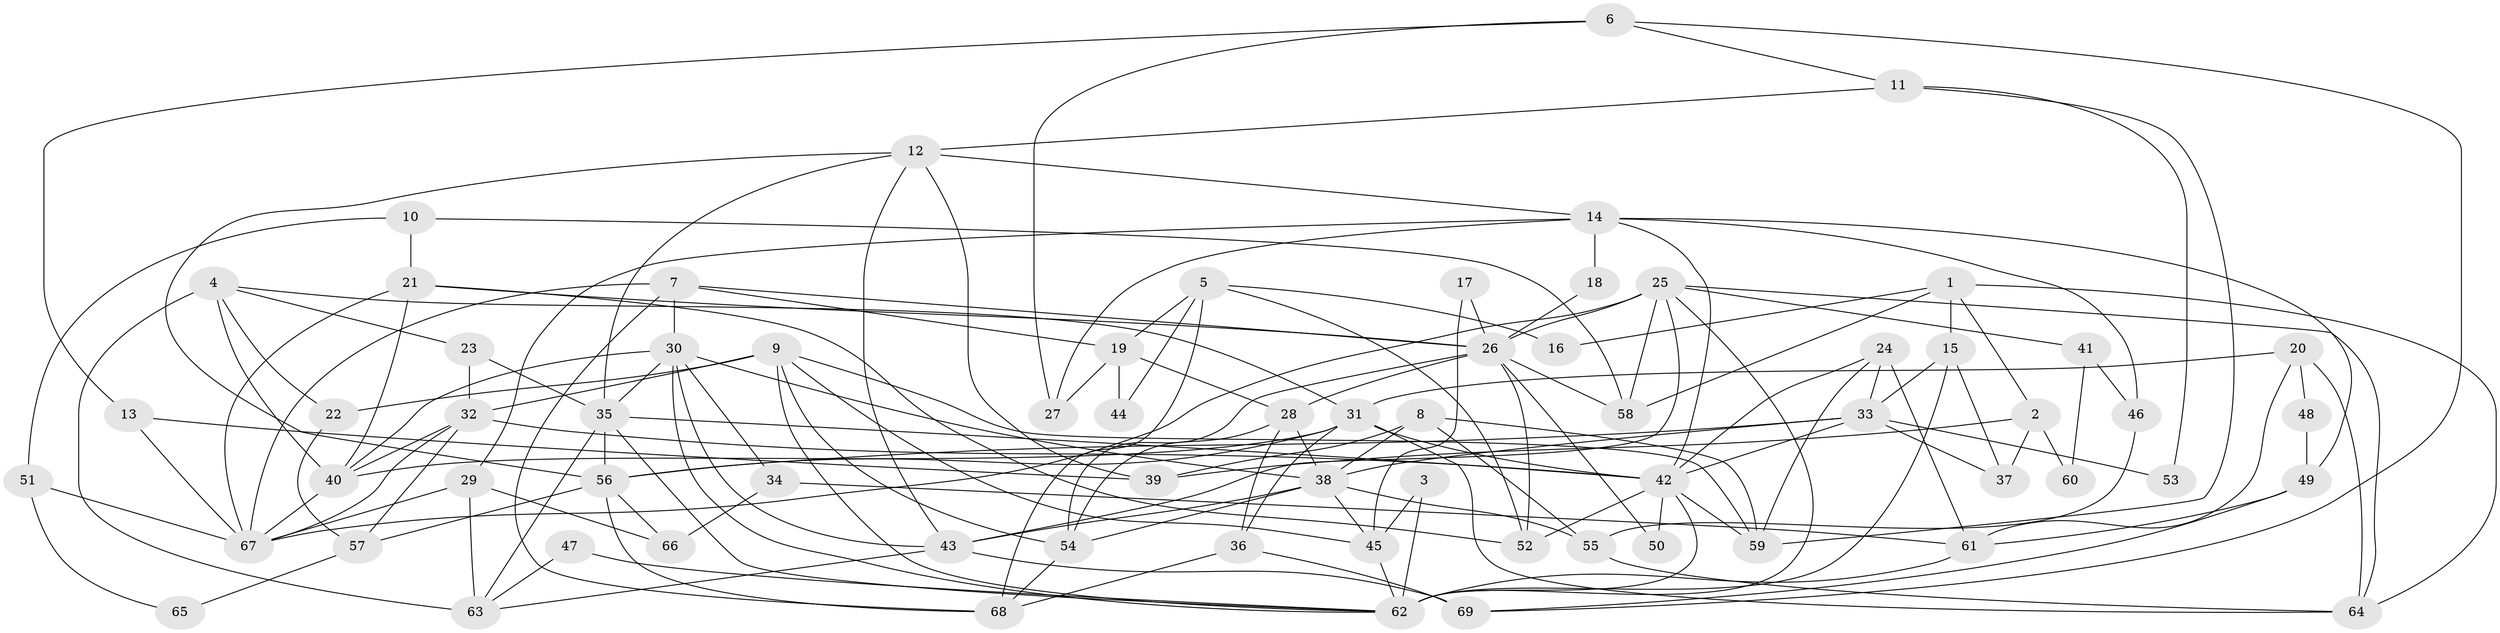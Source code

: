 // original degree distribution, {5: 0.16326530612244897, 7: 0.061224489795918366, 4: 0.21428571428571427, 2: 0.17346938775510204, 6: 0.09183673469387756, 3: 0.2755102040816326, 8: 0.01020408163265306, 9: 0.01020408163265306}
// Generated by graph-tools (version 1.1) at 2025/37/03/04/25 23:37:09]
// undirected, 69 vertices, 157 edges
graph export_dot {
  node [color=gray90,style=filled];
  1;
  2;
  3;
  4;
  5;
  6;
  7;
  8;
  9;
  10;
  11;
  12;
  13;
  14;
  15;
  16;
  17;
  18;
  19;
  20;
  21;
  22;
  23;
  24;
  25;
  26;
  27;
  28;
  29;
  30;
  31;
  32;
  33;
  34;
  35;
  36;
  37;
  38;
  39;
  40;
  41;
  42;
  43;
  44;
  45;
  46;
  47;
  48;
  49;
  50;
  51;
  52;
  53;
  54;
  55;
  56;
  57;
  58;
  59;
  60;
  61;
  62;
  63;
  64;
  65;
  66;
  67;
  68;
  69;
  1 -- 2 [weight=1.0];
  1 -- 15 [weight=1.0];
  1 -- 16 [weight=1.0];
  1 -- 58 [weight=1.0];
  1 -- 64 [weight=1.0];
  2 -- 37 [weight=1.0];
  2 -- 39 [weight=1.0];
  2 -- 60 [weight=1.0];
  3 -- 45 [weight=1.0];
  3 -- 62 [weight=1.0];
  4 -- 22 [weight=2.0];
  4 -- 23 [weight=1.0];
  4 -- 31 [weight=1.0];
  4 -- 40 [weight=1.0];
  4 -- 63 [weight=2.0];
  5 -- 16 [weight=1.0];
  5 -- 19 [weight=1.0];
  5 -- 44 [weight=1.0];
  5 -- 52 [weight=1.0];
  5 -- 68 [weight=2.0];
  6 -- 11 [weight=1.0];
  6 -- 13 [weight=1.0];
  6 -- 27 [weight=1.0];
  6 -- 69 [weight=1.0];
  7 -- 19 [weight=1.0];
  7 -- 26 [weight=1.0];
  7 -- 30 [weight=1.0];
  7 -- 67 [weight=2.0];
  7 -- 68 [weight=1.0];
  8 -- 38 [weight=1.0];
  8 -- 39 [weight=1.0];
  8 -- 55 [weight=1.0];
  8 -- 59 [weight=1.0];
  9 -- 22 [weight=1.0];
  9 -- 32 [weight=1.0];
  9 -- 45 [weight=1.0];
  9 -- 54 [weight=1.0];
  9 -- 59 [weight=1.0];
  9 -- 62 [weight=1.0];
  10 -- 21 [weight=1.0];
  10 -- 51 [weight=1.0];
  10 -- 58 [weight=1.0];
  11 -- 12 [weight=1.0];
  11 -- 53 [weight=1.0];
  11 -- 59 [weight=1.0];
  12 -- 14 [weight=1.0];
  12 -- 35 [weight=1.0];
  12 -- 39 [weight=1.0];
  12 -- 43 [weight=1.0];
  12 -- 56 [weight=1.0];
  13 -- 39 [weight=1.0];
  13 -- 67 [weight=1.0];
  14 -- 18 [weight=1.0];
  14 -- 27 [weight=1.0];
  14 -- 29 [weight=1.0];
  14 -- 42 [weight=1.0];
  14 -- 46 [weight=1.0];
  14 -- 49 [weight=1.0];
  15 -- 33 [weight=1.0];
  15 -- 37 [weight=1.0];
  15 -- 62 [weight=2.0];
  17 -- 26 [weight=1.0];
  17 -- 45 [weight=1.0];
  18 -- 26 [weight=1.0];
  19 -- 27 [weight=1.0];
  19 -- 28 [weight=1.0];
  19 -- 44 [weight=1.0];
  20 -- 31 [weight=1.0];
  20 -- 48 [weight=1.0];
  20 -- 61 [weight=1.0];
  20 -- 64 [weight=1.0];
  21 -- 26 [weight=1.0];
  21 -- 40 [weight=1.0];
  21 -- 52 [weight=1.0];
  21 -- 67 [weight=1.0];
  22 -- 57 [weight=1.0];
  23 -- 32 [weight=1.0];
  23 -- 35 [weight=1.0];
  24 -- 33 [weight=1.0];
  24 -- 42 [weight=1.0];
  24 -- 59 [weight=1.0];
  24 -- 61 [weight=1.0];
  25 -- 26 [weight=1.0];
  25 -- 41 [weight=1.0];
  25 -- 43 [weight=1.0];
  25 -- 58 [weight=1.0];
  25 -- 62 [weight=1.0];
  25 -- 64 [weight=1.0];
  25 -- 67 [weight=1.0];
  26 -- 28 [weight=1.0];
  26 -- 50 [weight=1.0];
  26 -- 52 [weight=1.0];
  26 -- 54 [weight=1.0];
  26 -- 58 [weight=1.0];
  28 -- 36 [weight=1.0];
  28 -- 38 [weight=1.0];
  28 -- 54 [weight=1.0];
  29 -- 63 [weight=1.0];
  29 -- 66 [weight=1.0];
  29 -- 67 [weight=1.0];
  30 -- 34 [weight=1.0];
  30 -- 35 [weight=1.0];
  30 -- 38 [weight=1.0];
  30 -- 40 [weight=1.0];
  30 -- 43 [weight=1.0];
  30 -- 62 [weight=1.0];
  31 -- 36 [weight=1.0];
  31 -- 40 [weight=2.0];
  31 -- 42 [weight=1.0];
  31 -- 56 [weight=1.0];
  31 -- 64 [weight=1.0];
  32 -- 40 [weight=1.0];
  32 -- 42 [weight=1.0];
  32 -- 57 [weight=1.0];
  32 -- 67 [weight=1.0];
  33 -- 37 [weight=1.0];
  33 -- 38 [weight=1.0];
  33 -- 42 [weight=1.0];
  33 -- 53 [weight=1.0];
  33 -- 56 [weight=2.0];
  34 -- 61 [weight=1.0];
  34 -- 66 [weight=1.0];
  35 -- 42 [weight=1.0];
  35 -- 56 [weight=1.0];
  35 -- 62 [weight=1.0];
  35 -- 63 [weight=1.0];
  36 -- 68 [weight=1.0];
  36 -- 69 [weight=1.0];
  38 -- 43 [weight=1.0];
  38 -- 45 [weight=1.0];
  38 -- 54 [weight=1.0];
  38 -- 55 [weight=1.0];
  40 -- 67 [weight=1.0];
  41 -- 46 [weight=1.0];
  41 -- 60 [weight=1.0];
  42 -- 50 [weight=1.0];
  42 -- 52 [weight=1.0];
  42 -- 59 [weight=1.0];
  42 -- 62 [weight=1.0];
  43 -- 63 [weight=1.0];
  43 -- 69 [weight=2.0];
  45 -- 62 [weight=1.0];
  46 -- 55 [weight=1.0];
  47 -- 62 [weight=1.0];
  47 -- 63 [weight=1.0];
  48 -- 49 [weight=1.0];
  49 -- 61 [weight=1.0];
  49 -- 69 [weight=1.0];
  51 -- 65 [weight=1.0];
  51 -- 67 [weight=1.0];
  54 -- 68 [weight=1.0];
  55 -- 64 [weight=1.0];
  56 -- 57 [weight=1.0];
  56 -- 66 [weight=1.0];
  56 -- 68 [weight=1.0];
  57 -- 65 [weight=1.0];
  61 -- 62 [weight=1.0];
}
